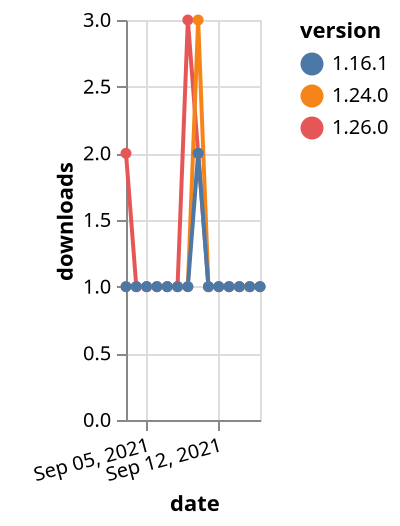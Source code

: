 {"$schema": "https://vega.github.io/schema/vega-lite/v5.json", "description": "A simple bar chart with embedded data.", "data": {"values": [{"date": "2021-09-03", "total": 125, "delta": 2, "version": "1.26.0"}, {"date": "2021-09-04", "total": 126, "delta": 1, "version": "1.26.0"}, {"date": "2021-09-05", "total": 127, "delta": 1, "version": "1.26.0"}, {"date": "2021-09-06", "total": 128, "delta": 1, "version": "1.26.0"}, {"date": "2021-09-07", "total": 129, "delta": 1, "version": "1.26.0"}, {"date": "2021-09-08", "total": 130, "delta": 1, "version": "1.26.0"}, {"date": "2021-09-09", "total": 133, "delta": 3, "version": "1.26.0"}, {"date": "2021-09-10", "total": 135, "delta": 2, "version": "1.26.0"}, {"date": "2021-09-11", "total": 136, "delta": 1, "version": "1.26.0"}, {"date": "2021-09-12", "total": 137, "delta": 1, "version": "1.26.0"}, {"date": "2021-09-13", "total": 138, "delta": 1, "version": "1.26.0"}, {"date": "2021-09-14", "total": 139, "delta": 1, "version": "1.26.0"}, {"date": "2021-09-15", "total": 140, "delta": 1, "version": "1.26.0"}, {"date": "2021-09-16", "total": 141, "delta": 1, "version": "1.26.0"}, {"date": "2021-09-03", "total": 194, "delta": 1, "version": "1.24.0"}, {"date": "2021-09-04", "total": 195, "delta": 1, "version": "1.24.0"}, {"date": "2021-09-05", "total": 196, "delta": 1, "version": "1.24.0"}, {"date": "2021-09-06", "total": 197, "delta": 1, "version": "1.24.0"}, {"date": "2021-09-07", "total": 198, "delta": 1, "version": "1.24.0"}, {"date": "2021-09-08", "total": 199, "delta": 1, "version": "1.24.0"}, {"date": "2021-09-09", "total": 200, "delta": 1, "version": "1.24.0"}, {"date": "2021-09-10", "total": 203, "delta": 3, "version": "1.24.0"}, {"date": "2021-09-11", "total": 204, "delta": 1, "version": "1.24.0"}, {"date": "2021-09-12", "total": 205, "delta": 1, "version": "1.24.0"}, {"date": "2021-09-13", "total": 206, "delta": 1, "version": "1.24.0"}, {"date": "2021-09-14", "total": 207, "delta": 1, "version": "1.24.0"}, {"date": "2021-09-15", "total": 208, "delta": 1, "version": "1.24.0"}, {"date": "2021-09-16", "total": 209, "delta": 1, "version": "1.24.0"}, {"date": "2021-09-03", "total": 254, "delta": 1, "version": "1.16.1"}, {"date": "2021-09-04", "total": 255, "delta": 1, "version": "1.16.1"}, {"date": "2021-09-05", "total": 256, "delta": 1, "version": "1.16.1"}, {"date": "2021-09-06", "total": 257, "delta": 1, "version": "1.16.1"}, {"date": "2021-09-07", "total": 258, "delta": 1, "version": "1.16.1"}, {"date": "2021-09-08", "total": 259, "delta": 1, "version": "1.16.1"}, {"date": "2021-09-09", "total": 260, "delta": 1, "version": "1.16.1"}, {"date": "2021-09-10", "total": 262, "delta": 2, "version": "1.16.1"}, {"date": "2021-09-11", "total": 263, "delta": 1, "version": "1.16.1"}, {"date": "2021-09-12", "total": 264, "delta": 1, "version": "1.16.1"}, {"date": "2021-09-13", "total": 265, "delta": 1, "version": "1.16.1"}, {"date": "2021-09-14", "total": 266, "delta": 1, "version": "1.16.1"}, {"date": "2021-09-15", "total": 267, "delta": 1, "version": "1.16.1"}, {"date": "2021-09-16", "total": 268, "delta": 1, "version": "1.16.1"}]}, "width": "container", "mark": {"type": "line", "point": {"filled": true}}, "encoding": {"x": {"field": "date", "type": "temporal", "timeUnit": "yearmonthdate", "title": "date", "axis": {"labelAngle": -15}}, "y": {"field": "delta", "type": "quantitative", "title": "downloads"}, "color": {"field": "version", "type": "nominal"}, "tooltip": {"field": "delta"}}}